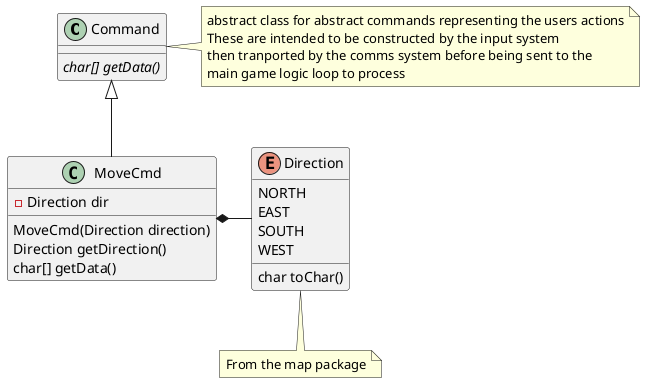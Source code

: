 @startuml
class Command{
    {abstract} char[] getData()
}
class MoveCmd{
    -Direction dir
    MoveCmd(Direction direction)
    Direction getDirection()
    char[] getData()
}
enum Direction{
    NORTH
    EAST 
    SOUTH
    WEST
    char toChar()
}

MoveCmd *-right- Direction
MoveCmd -up-|> Command

note bottom of Direction
    From the map package
end note

note right of Command
   abstract class for abstract commands representing the users actions
   These are intended to be constructed by the input system 
   then tranported by the comms system before being sent to the
   main game logic loop to process
end note

@enduml
